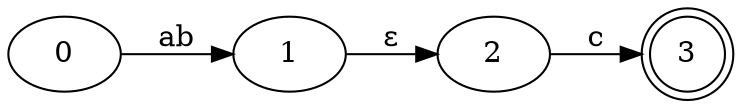 digraph Automata {
	rankdir=LR
	0 [label=0]
	0 -> 1 [label=ab]
	1 [label=1]
	1 -> 2 [label="ε"]
	2 [label=2]
	2 -> 3 [label=c]
	3 [label=3 shape=doublecircle]
}

